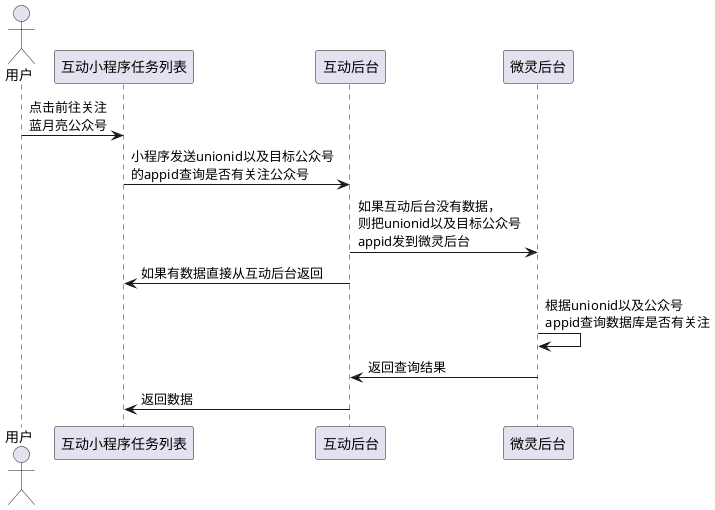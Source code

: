@startuml
actor       用户       as 用户
用户 -> 互动小程序任务列表 : 点击前往关注\n蓝月亮公众号
互动小程序任务列表 -> 互动后台 : 小程序发送unionid以及目标公众号\n的appid查询是否有关注公众号
互动后台 -> 微灵后台 : 如果互动后台没有数据，\n则把unionid以及目标公众号\nappid发到微灵后台
互动后台 -> 互动小程序任务列表 : 如果有数据直接从互动后台返回
微灵后台 -> 微灵后台 : 根据unionid以及公众号\nappid查询数据库是否有关注
微灵后台 -> 互动后台 : 返回查询结果
互动后台 -> 互动小程序任务列表 : 返回数据
@enduml